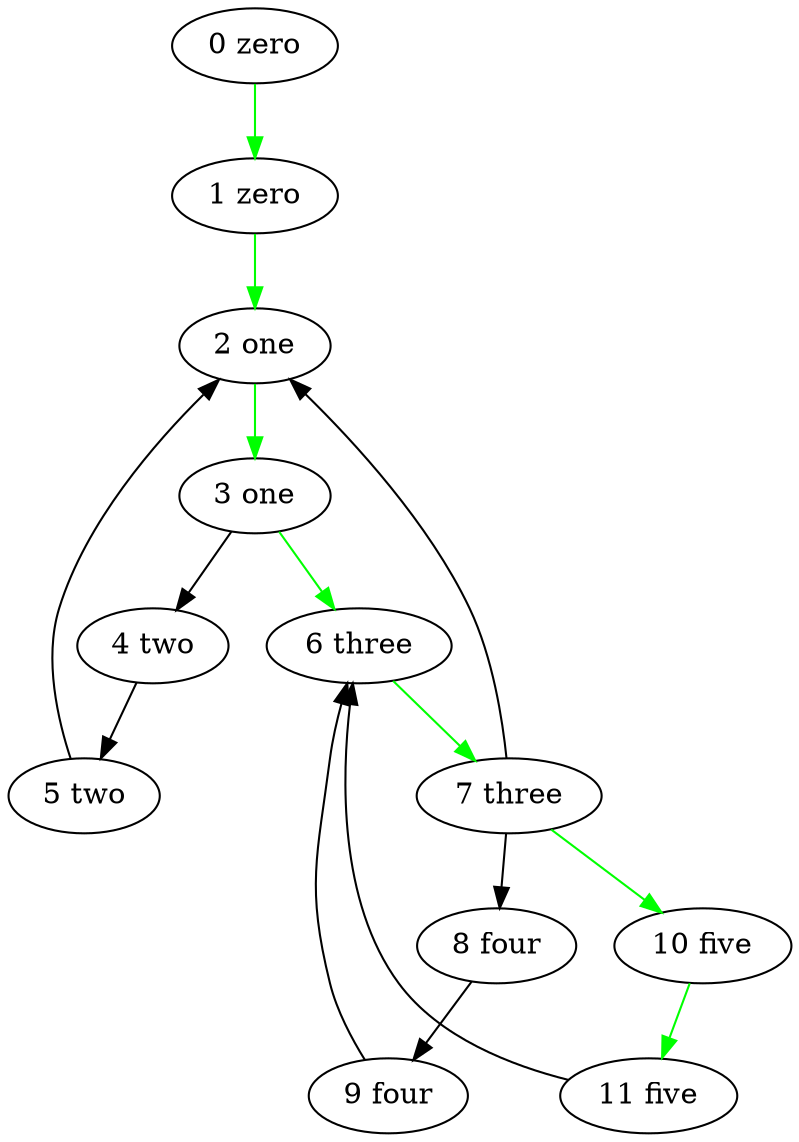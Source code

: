 digraph 4 {
	"0 zero";
	"3 one";
	"2 one";
	"5 two";
	"4 two";
	"7 three";
	"6 three";
	"9 four";
	"8 four";
	"11 five";
	"10 five";
	"1 zero";
	"2 one" -> "3 one" [dir = forward color = "green"];
	"5 two" -> "2 one";
	"7 three" -> "2 one";
	"1 zero" -> "2 one" [dir = forward color = "green"];
	"4 two" -> "5 two";
	"3 one" -> "4 two";
	"6 three" -> "7 three" [dir = forward color = "green"];
	"9 four" -> "6 three";
	"11 five" -> "6 three";
	"3 one" -> "6 three" [dir = forward color = "green"];
	"8 four" -> "9 four";
	"7 three" -> "8 four";
	"10 five" -> "11 five" [dir = forward color = "green"];
	"7 three" -> "10 five" [dir = forward color = "green"];
	"0 zero" -> "1 zero" [dir = forward color = "green"];
	}
